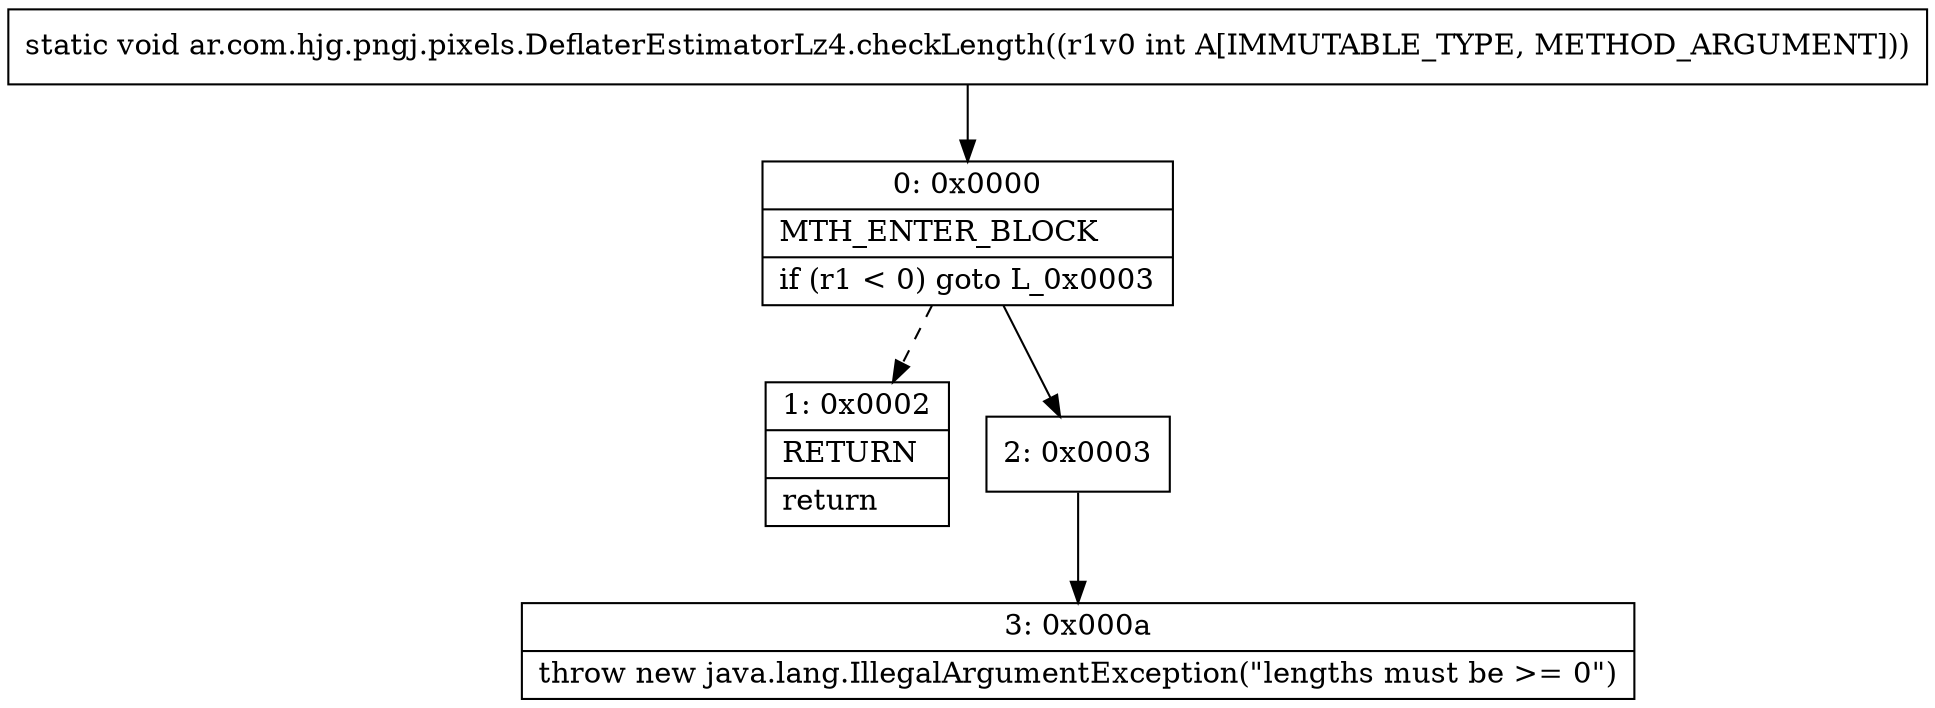 digraph "CFG forar.com.hjg.pngj.pixels.DeflaterEstimatorLz4.checkLength(I)V" {
Node_0 [shape=record,label="{0\:\ 0x0000|MTH_ENTER_BLOCK\l|if (r1 \< 0) goto L_0x0003\l}"];
Node_1 [shape=record,label="{1\:\ 0x0002|RETURN\l|return\l}"];
Node_2 [shape=record,label="{2\:\ 0x0003}"];
Node_3 [shape=record,label="{3\:\ 0x000a|throw new java.lang.IllegalArgumentException(\"lengths must be \>= 0\")\l}"];
MethodNode[shape=record,label="{static void ar.com.hjg.pngj.pixels.DeflaterEstimatorLz4.checkLength((r1v0 int A[IMMUTABLE_TYPE, METHOD_ARGUMENT])) }"];
MethodNode -> Node_0;
Node_0 -> Node_1[style=dashed];
Node_0 -> Node_2;
Node_2 -> Node_3;
}

